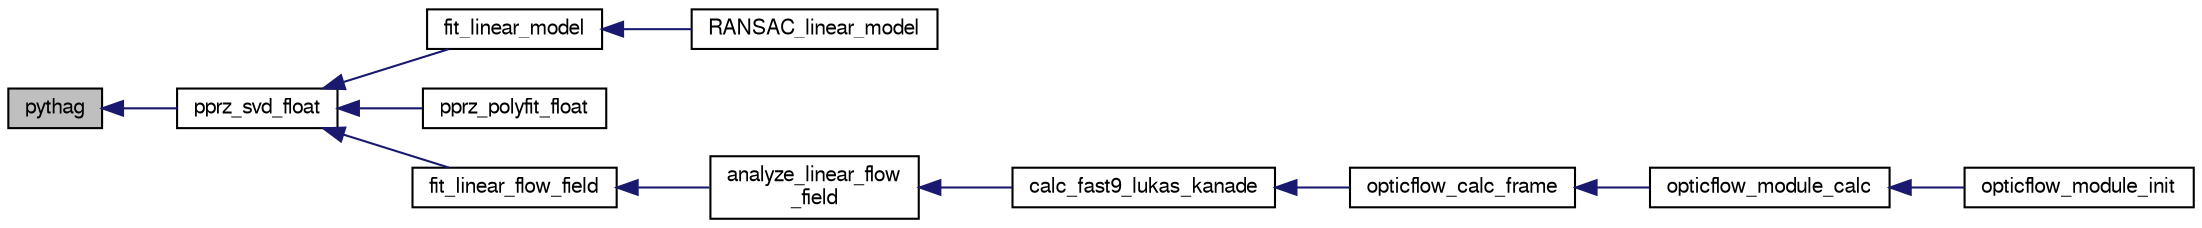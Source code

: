 digraph "pythag"
{
  edge [fontname="FreeSans",fontsize="10",labelfontname="FreeSans",labelfontsize="10"];
  node [fontname="FreeSans",fontsize="10",shape=record];
  rankdir="LR";
  Node1 [label="pythag",height=0.2,width=0.4,color="black", fillcolor="grey75", style="filled", fontcolor="black"];
  Node1 -> Node2 [dir="back",color="midnightblue",fontsize="10",style="solid",fontname="FreeSans"];
  Node2 [label="pprz_svd_float",height=0.2,width=0.4,color="black", fillcolor="white", style="filled",URL="$pprz__matrix__decomp__float_8h.html#a9ef015d22c1f50265978a23b21d13e8a",tooltip="SVD decomposition. "];
  Node2 -> Node3 [dir="back",color="midnightblue",fontsize="10",style="solid",fontname="FreeSans"];
  Node3 [label="fit_linear_model",height=0.2,width=0.4,color="black", fillcolor="white", style="filled",URL="$pprz__matrix__decomp__float_8h.html#a54d06c0137ebee41d0d006d2889ae643",tooltip="Fit a linear model from samples to target values. "];
  Node3 -> Node4 [dir="back",color="midnightblue",fontsize="10",style="solid",fontname="FreeSans"];
  Node4 [label="RANSAC_linear_model",height=0.2,width=0.4,color="black", fillcolor="white", style="filled",URL="$RANSAC_8h.html#ac3c27768c4b278317c7ce1f29d5b0b2d",tooltip="Perform RANSAC to fit a linear model. "];
  Node2 -> Node5 [dir="back",color="midnightblue",fontsize="10",style="solid",fontname="FreeSans"];
  Node5 [label="pprz_polyfit_float",height=0.2,width=0.4,color="black", fillcolor="white", style="filled",URL="$pprz__polyfit__float_8h.html#abfdb5a4da651dc25d7361010d48ea2fa",tooltip="Polynomial regression. "];
  Node2 -> Node6 [dir="back",color="midnightblue",fontsize="10",style="solid",fontname="FreeSans"];
  Node6 [label="fit_linear_flow_field",height=0.2,width=0.4,color="black", fillcolor="white", style="filled",URL="$linear__flow__fit_8h.html#a4a796ceb3a2c8c6ee52e0f80d7306ced",tooltip="Analyze a linear flow field, retrieving information such as divergence, surface roughness, focus of expansion, etc. "];
  Node6 -> Node7 [dir="back",color="midnightblue",fontsize="10",style="solid",fontname="FreeSans"];
  Node7 [label="analyze_linear_flow\l_field",height=0.2,width=0.4,color="black", fillcolor="white", style="filled",URL="$linear__flow__fit_8h.html#ac1c609f9975078816d4dd4862d94833b",tooltip="Analyze a linear flow field, retrieving information such as divergence, surface roughness, focus of expansion, etc. "];
  Node7 -> Node8 [dir="back",color="midnightblue",fontsize="10",style="solid",fontname="FreeSans"];
  Node8 [label="calc_fast9_lukas_kanade",height=0.2,width=0.4,color="black", fillcolor="white", style="filled",URL="$opticflow__calculator_8h.html#a3edff14cc7f95b5202ba6841a12dfed3",tooltip="Run the optical flow with fast9 and lukaskanade on a new image frame. "];
  Node8 -> Node9 [dir="back",color="midnightblue",fontsize="10",style="solid",fontname="FreeSans"];
  Node9 [label="opticflow_calc_frame",height=0.2,width=0.4,color="black", fillcolor="white", style="filled",URL="$opticflow__calculator_8h.html#a89e51af8fe5a0f534193635d181a2086",tooltip="Run the optical flow on a new image frame. "];
  Node9 -> Node10 [dir="back",color="midnightblue",fontsize="10",style="solid",fontname="FreeSans"];
  Node10 [label="opticflow_module_calc",height=0.2,width=0.4,color="black", fillcolor="white", style="filled",URL="$opticflow__module_8c.html#adb417544fc559b45532524416ce59953",tooltip="The main optical flow calculation thread. "];
  Node10 -> Node11 [dir="back",color="midnightblue",fontsize="10",style="solid",fontname="FreeSans"];
  Node11 [label="opticflow_module_init",height=0.2,width=0.4,color="black", fillcolor="white", style="filled",URL="$opticflow__module_8h.html#a6026660ee86fbb1f72bada581386e6d9",tooltip="Initialize the optical flow module for the bottom camera. "];
}
